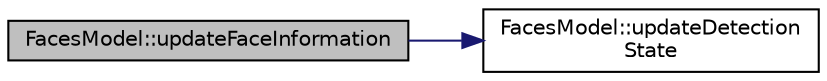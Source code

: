 digraph "FacesModel::updateFaceInformation"
{
 // LATEX_PDF_SIZE
  edge [fontname="Helvetica",fontsize="10",labelfontname="Helvetica",labelfontsize="10"];
  node [fontname="Helvetica",fontsize="10",shape=record];
  rankdir="LR";
  Node1 [label="FacesModel::updateFaceInformation",height=0.2,width=0.4,color="black", fillcolor="grey75", style="filled", fontcolor="black",tooltip=" "];
  Node1 -> Node2 [color="midnightblue",fontsize="10",style="solid",fontname="Helvetica"];
  Node2 [label="FacesModel::updateDetection\lState",height=0.2,width=0.4,color="black", fillcolor="white", style="filled",URL="$class_faces_model.html#ab10f5720d7e1bee3f942aeb57ac866ef",tooltip=" "];
}
